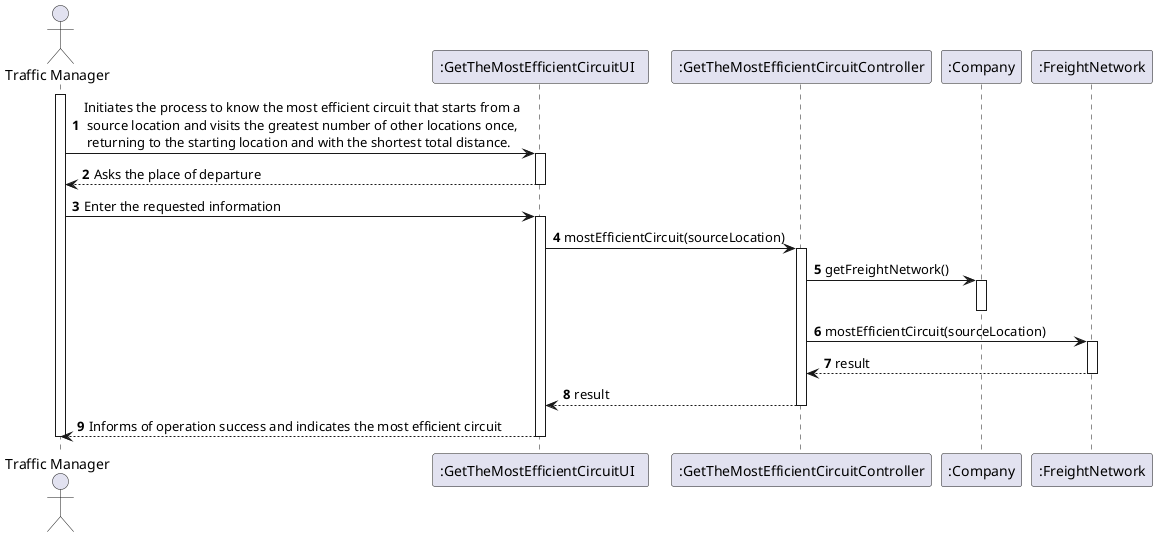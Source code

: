 @startuml
'https://plantuml.com/sequence-diagram

autonumber
actor "Traffic Manager" as TM
participant ":GetTheMostEfficientCircuitUI  " as UI
participant ":GetTheMostEfficientCircuitController" as CTRL
participant ":Company" as CMP
participant ":FreightNetwork" as network

activate TM
TM -> UI : Initiates the process to know the most efficient circuit that starts from a \n source location and visits the greatest number of other locations once, \n returning to the starting location and with the shortest total distance.

activate UI

UI --> TM : Asks the place of departure
deactivate UI

TM -> UI : Enter the requested information
activate UI
UI -> CTRL : mostEfficientCircuit(sourceLocation)
activate CTRL
CTRL -> CMP : getFreightNetwork()
activate CMP
deactivate CMP
CTRL -> network : mostEfficientCircuit(sourceLocation)
activate network
network--> CTRL : result
deactivate network
CTRL --> UI : result
deactivate CTRL
UI --> TM : Informs of operation success and indicates the most efficient circuit
deactivate UI

deactivate TM

@enduml